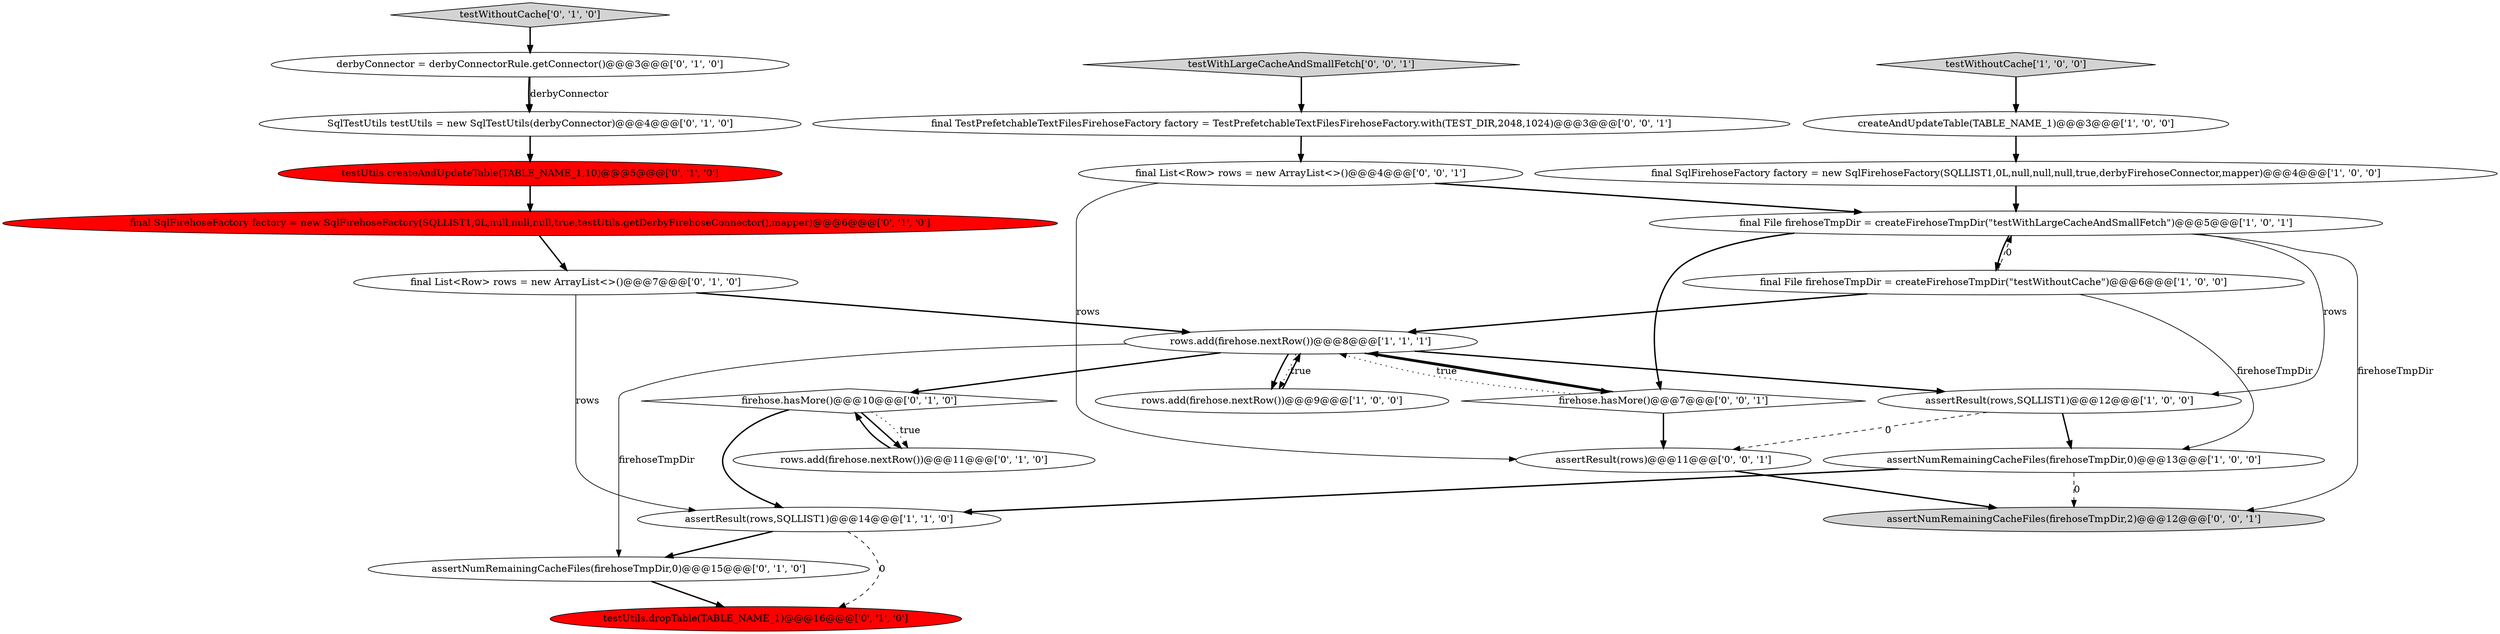 digraph {
13 [style = filled, label = "derbyConnector = derbyConnectorRule.getConnector()@@@3@@@['0', '1', '0']", fillcolor = white, shape = ellipse image = "AAA0AAABBB2BBB"];
20 [style = filled, label = "final List<Row> rows = new ArrayList<>()@@@4@@@['0', '0', '1']", fillcolor = white, shape = ellipse image = "AAA0AAABBB3BBB"];
24 [style = filled, label = "firehose.hasMore()@@@7@@@['0', '0', '1']", fillcolor = white, shape = diamond image = "AAA0AAABBB3BBB"];
11 [style = filled, label = "testUtils.createAndUpdateTable(TABLE_NAME_1,10)@@@5@@@['0', '1', '0']", fillcolor = red, shape = ellipse image = "AAA1AAABBB2BBB"];
5 [style = filled, label = "createAndUpdateTable(TABLE_NAME_1)@@@3@@@['1', '0', '0']", fillcolor = white, shape = ellipse image = "AAA0AAABBB1BBB"];
2 [style = filled, label = "testWithoutCache['1', '0', '0']", fillcolor = lightgray, shape = diamond image = "AAA0AAABBB1BBB"];
16 [style = filled, label = "assertNumRemainingCacheFiles(firehoseTmpDir,0)@@@15@@@['0', '1', '0']", fillcolor = white, shape = ellipse image = "AAA0AAABBB2BBB"];
4 [style = filled, label = "rows.add(firehose.nextRow())@@@8@@@['1', '1', '1']", fillcolor = white, shape = ellipse image = "AAA0AAABBB1BBB"];
15 [style = filled, label = "testUtils.dropTable(TABLE_NAME_1)@@@16@@@['0', '1', '0']", fillcolor = red, shape = ellipse image = "AAA1AAABBB2BBB"];
3 [style = filled, label = "final File firehoseTmpDir = createFirehoseTmpDir(\"testWithLargeCacheAndSmallFetch\")@@@5@@@['1', '0', '1']", fillcolor = white, shape = ellipse image = "AAA0AAABBB1BBB"];
18 [style = filled, label = "testWithoutCache['0', '1', '0']", fillcolor = lightgray, shape = diamond image = "AAA0AAABBB2BBB"];
14 [style = filled, label = "final List<Row> rows = new ArrayList<>()@@@7@@@['0', '1', '0']", fillcolor = white, shape = ellipse image = "AAA0AAABBB2BBB"];
10 [style = filled, label = "firehose.hasMore()@@@10@@@['0', '1', '0']", fillcolor = white, shape = diamond image = "AAA0AAABBB2BBB"];
19 [style = filled, label = "SqlTestUtils testUtils = new SqlTestUtils(derbyConnector)@@@4@@@['0', '1', '0']", fillcolor = white, shape = ellipse image = "AAA0AAABBB2BBB"];
17 [style = filled, label = "rows.add(firehose.nextRow())@@@11@@@['0', '1', '0']", fillcolor = white, shape = ellipse image = "AAA0AAABBB2BBB"];
9 [style = filled, label = "final SqlFirehoseFactory factory = new SqlFirehoseFactory(SQLLIST1,0L,null,null,null,true,derbyFirehoseConnector,mapper)@@@4@@@['1', '0', '0']", fillcolor = white, shape = ellipse image = "AAA0AAABBB1BBB"];
25 [style = filled, label = "assertNumRemainingCacheFiles(firehoseTmpDir,2)@@@12@@@['0', '0', '1']", fillcolor = lightgray, shape = ellipse image = "AAA0AAABBB3BBB"];
21 [style = filled, label = "final TestPrefetchableTextFilesFirehoseFactory factory = TestPrefetchableTextFilesFirehoseFactory.with(TEST_DIR,2048,1024)@@@3@@@['0', '0', '1']", fillcolor = white, shape = ellipse image = "AAA0AAABBB3BBB"];
23 [style = filled, label = "testWithLargeCacheAndSmallFetch['0', '0', '1']", fillcolor = lightgray, shape = diamond image = "AAA0AAABBB3BBB"];
0 [style = filled, label = "rows.add(firehose.nextRow())@@@9@@@['1', '0', '0']", fillcolor = white, shape = ellipse image = "AAA0AAABBB1BBB"];
6 [style = filled, label = "assertResult(rows,SQLLIST1)@@@14@@@['1', '1', '0']", fillcolor = white, shape = ellipse image = "AAA0AAABBB1BBB"];
1 [style = filled, label = "assertResult(rows,SQLLIST1)@@@12@@@['1', '0', '0']", fillcolor = white, shape = ellipse image = "AAA0AAABBB1BBB"];
8 [style = filled, label = "assertNumRemainingCacheFiles(firehoseTmpDir,0)@@@13@@@['1', '0', '0']", fillcolor = white, shape = ellipse image = "AAA0AAABBB1BBB"];
12 [style = filled, label = "final SqlFirehoseFactory factory = new SqlFirehoseFactory(SQLLIST1,0L,null,null,null,true,testUtils.getDerbyFirehoseConnector(),mapper)@@@6@@@['0', '1', '0']", fillcolor = red, shape = ellipse image = "AAA1AAABBB2BBB"];
22 [style = filled, label = "assertResult(rows)@@@11@@@['0', '0', '1']", fillcolor = white, shape = ellipse image = "AAA0AAABBB3BBB"];
7 [style = filled, label = "final File firehoseTmpDir = createFirehoseTmpDir(\"testWithoutCache\")@@@6@@@['1', '0', '0']", fillcolor = white, shape = ellipse image = "AAA0AAABBB1BBB"];
4->10 [style = bold, label=""];
17->10 [style = bold, label=""];
16->15 [style = bold, label=""];
22->25 [style = bold, label=""];
7->8 [style = solid, label="firehoseTmpDir"];
4->24 [style = bold, label=""];
1->8 [style = bold, label=""];
13->19 [style = solid, label="derbyConnector"];
5->9 [style = bold, label=""];
3->24 [style = bold, label=""];
24->4 [style = dotted, label="true"];
3->1 [style = solid, label="rows"];
4->0 [style = dotted, label="true"];
19->11 [style = bold, label=""];
8->6 [style = bold, label=""];
11->12 [style = bold, label=""];
10->17 [style = bold, label=""];
20->3 [style = bold, label=""];
7->4 [style = bold, label=""];
4->16 [style = solid, label="firehoseTmpDir"];
24->22 [style = bold, label=""];
10->6 [style = bold, label=""];
1->22 [style = dashed, label="0"];
4->0 [style = bold, label=""];
10->17 [style = dotted, label="true"];
13->19 [style = bold, label=""];
24->4 [style = bold, label=""];
21->20 [style = bold, label=""];
23->21 [style = bold, label=""];
3->7 [style = bold, label=""];
6->15 [style = dashed, label="0"];
0->4 [style = bold, label=""];
6->16 [style = bold, label=""];
14->6 [style = solid, label="rows"];
12->14 [style = bold, label=""];
18->13 [style = bold, label=""];
9->3 [style = bold, label=""];
20->22 [style = solid, label="rows"];
7->3 [style = dashed, label="0"];
8->25 [style = dashed, label="0"];
4->1 [style = bold, label=""];
3->25 [style = solid, label="firehoseTmpDir"];
2->5 [style = bold, label=""];
14->4 [style = bold, label=""];
}
